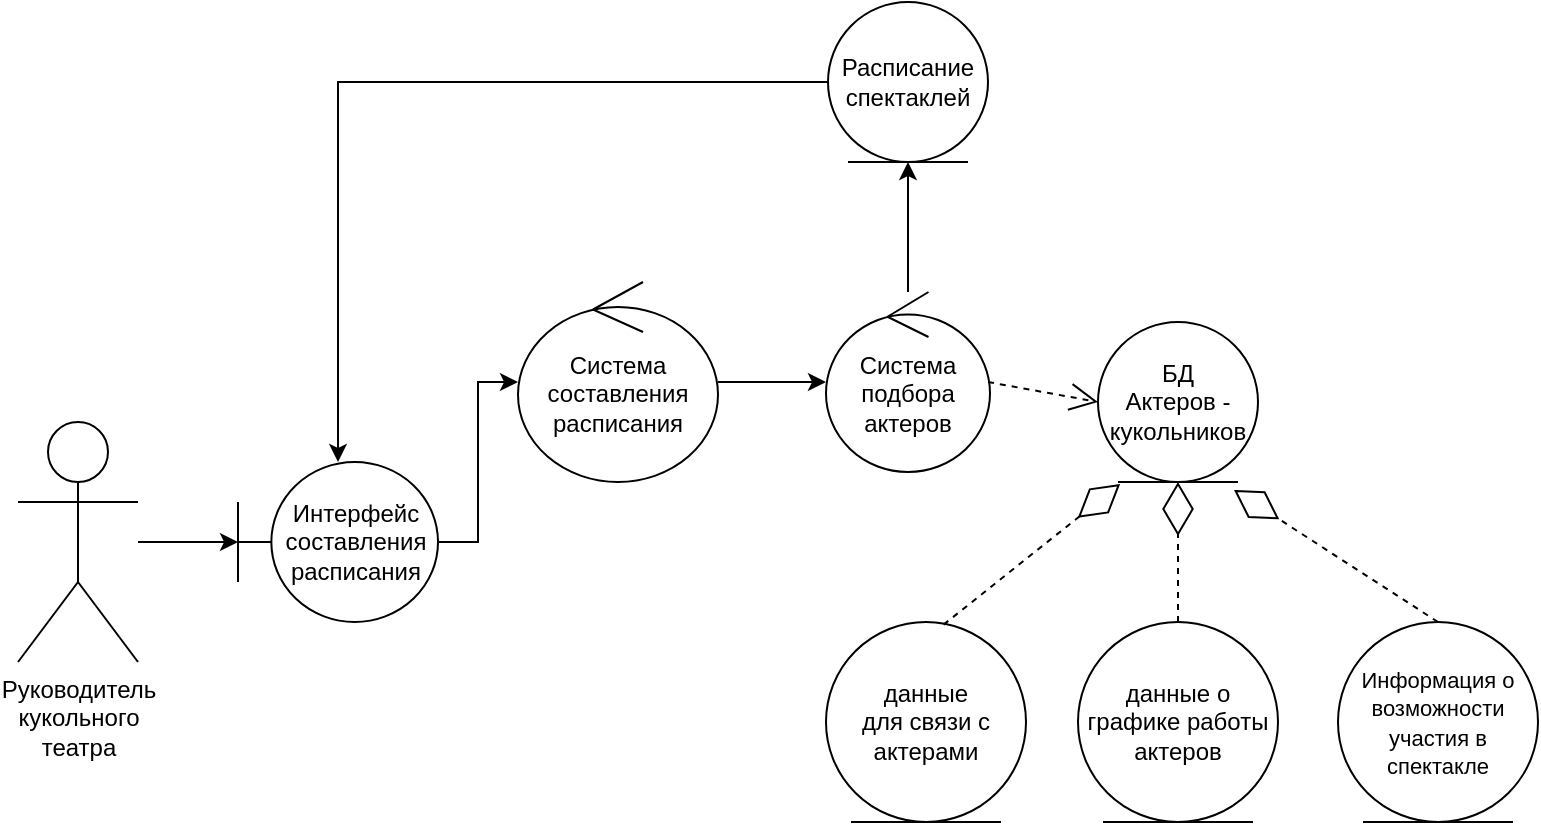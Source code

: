 <mxfile version="21.0.2" type="github">
  <diagram name="Страница 1" id="kRCKT5H8Iu0QMhoPxr9F">
    <mxGraphModel dx="2074" dy="1116" grid="1" gridSize="10" guides="1" tooltips="1" connect="1" arrows="1" fold="1" page="1" pageScale="1" pageWidth="827" pageHeight="1169" math="0" shadow="0">
      <root>
        <mxCell id="0" />
        <mxCell id="1" parent="0" />
        <mxCell id="oYJoJiECC2sfzW1jEDX5-9" value="" style="edgeStyle=orthogonalEdgeStyle;rounded=0;orthogonalLoop=1;jettySize=auto;html=1;" parent="1" source="oYJoJiECC2sfzW1jEDX5-1" target="oYJoJiECC2sfzW1jEDX5-8" edge="1">
          <mxGeometry relative="1" as="geometry" />
        </mxCell>
        <mxCell id="oYJoJiECC2sfzW1jEDX5-1" value="Руководитель&lt;br&gt;кукольного&lt;br&gt;театра" style="shape=umlActor;verticalLabelPosition=bottom;verticalAlign=top;html=1;outlineConnect=0;" parent="1" vertex="1">
          <mxGeometry x="10" y="350" width="60" height="120" as="geometry" />
        </mxCell>
        <mxCell id="xbdiUt_Ep4NAKgw_GGJt-21" style="edgeStyle=orthogonalEdgeStyle;rounded=0;orthogonalLoop=1;jettySize=auto;html=1;" edge="1" parent="1" source="oYJoJiECC2sfzW1jEDX5-3" target="oYJoJiECC2sfzW1jEDX5-8">
          <mxGeometry relative="1" as="geometry" />
        </mxCell>
        <mxCell id="oYJoJiECC2sfzW1jEDX5-3" value="Расписание&lt;br&gt;спектаклей" style="ellipse;shape=umlEntity;whiteSpace=wrap;html=1;" parent="1" vertex="1">
          <mxGeometry x="415" y="140" width="80" height="80" as="geometry" />
        </mxCell>
        <mxCell id="xbdiUt_Ep4NAKgw_GGJt-13" value="" style="edgeStyle=orthogonalEdgeStyle;rounded=0;orthogonalLoop=1;jettySize=auto;html=1;entryX=0;entryY=0.5;entryDx=0;entryDy=0;entryPerimeter=0;" edge="1" parent="1" source="oYJoJiECC2sfzW1jEDX5-8" target="xbdiUt_Ep4NAKgw_GGJt-11">
          <mxGeometry relative="1" as="geometry">
            <mxPoint x="275" y="340" as="targetPoint" />
          </mxGeometry>
        </mxCell>
        <mxCell id="oYJoJiECC2sfzW1jEDX5-8" value="Интерфейс&lt;br&gt;составления&lt;br&gt;расписания" style="shape=umlBoundary;whiteSpace=wrap;html=1;" parent="1" vertex="1">
          <mxGeometry x="120" y="370" width="100" height="80" as="geometry" />
        </mxCell>
        <mxCell id="xbdiUt_Ep4NAKgw_GGJt-1" value="БД&lt;br&gt;Актеров - кукольников" style="ellipse;shape=umlEntity;whiteSpace=wrap;html=1;" vertex="1" parent="1">
          <mxGeometry x="550" y="300" width="80" height="80" as="geometry" />
        </mxCell>
        <mxCell id="xbdiUt_Ep4NAKgw_GGJt-2" value="&lt;font style=&quot;font-size: 11px;&quot;&gt;Информация о возможности участия в спектакле&lt;/font&gt;" style="ellipse;shape=umlEntity;whiteSpace=wrap;html=1;" vertex="1" parent="1">
          <mxGeometry x="670" y="450" width="100" height="100" as="geometry" />
        </mxCell>
        <mxCell id="xbdiUt_Ep4NAKgw_GGJt-4" value="данные о графике работы&lt;br&gt;актеров" style="ellipse;shape=umlEntity;whiteSpace=wrap;html=1;" vertex="1" parent="1">
          <mxGeometry x="540" y="450" width="100" height="100" as="geometry" />
        </mxCell>
        <mxCell id="xbdiUt_Ep4NAKgw_GGJt-5" value="данные&lt;br&gt;для связи с&lt;br&gt;актерами" style="ellipse;shape=umlEntity;whiteSpace=wrap;html=1;" vertex="1" parent="1">
          <mxGeometry x="414" y="450" width="100" height="100" as="geometry" />
        </mxCell>
        <mxCell id="xbdiUt_Ep4NAKgw_GGJt-6" value="" style="endArrow=diamondThin;endFill=0;endSize=24;html=1;rounded=0;dashed=1;exitX=0.588;exitY=0.013;exitDx=0;exitDy=0;exitPerimeter=0;entryX=0.138;entryY=1.013;entryDx=0;entryDy=0;entryPerimeter=0;" edge="1" parent="1" source="xbdiUt_Ep4NAKgw_GGJt-5" target="xbdiUt_Ep4NAKgw_GGJt-1">
          <mxGeometry width="160" relative="1" as="geometry">
            <mxPoint x="512" y="480" as="sourcePoint" />
            <mxPoint x="672" y="480" as="targetPoint" />
          </mxGeometry>
        </mxCell>
        <mxCell id="xbdiUt_Ep4NAKgw_GGJt-8" value="" style="endArrow=diamondThin;endFill=0;endSize=24;html=1;rounded=0;dashed=1;exitX=0.5;exitY=0;exitDx=0;exitDy=0;entryX=0.5;entryY=1;entryDx=0;entryDy=0;" edge="1" parent="1" source="xbdiUt_Ep4NAKgw_GGJt-4" target="xbdiUt_Ep4NAKgw_GGJt-1">
          <mxGeometry width="160" relative="1" as="geometry">
            <mxPoint x="592" y="470" as="sourcePoint" />
            <mxPoint x="752" y="470" as="targetPoint" />
          </mxGeometry>
        </mxCell>
        <mxCell id="xbdiUt_Ep4NAKgw_GGJt-9" value="" style="endArrow=diamondThin;endFill=0;endSize=24;html=1;rounded=0;dashed=1;exitX=0.5;exitY=0;exitDx=0;exitDy=0;entryX=0.85;entryY=1.05;entryDx=0;entryDy=0;entryPerimeter=0;" edge="1" parent="1" source="xbdiUt_Ep4NAKgw_GGJt-2" target="xbdiUt_Ep4NAKgw_GGJt-1">
          <mxGeometry width="160" relative="1" as="geometry">
            <mxPoint x="652" y="420" as="sourcePoint" />
            <mxPoint x="812" y="420" as="targetPoint" />
          </mxGeometry>
        </mxCell>
        <mxCell id="xbdiUt_Ep4NAKgw_GGJt-16" value="" style="edgeStyle=orthogonalEdgeStyle;rounded=0;orthogonalLoop=1;jettySize=auto;html=1;" edge="1" parent="1" source="xbdiUt_Ep4NAKgw_GGJt-11" target="xbdiUt_Ep4NAKgw_GGJt-15">
          <mxGeometry relative="1" as="geometry" />
        </mxCell>
        <mxCell id="xbdiUt_Ep4NAKgw_GGJt-11" value="Система составления расписания" style="ellipse;shape=umlControl;whiteSpace=wrap;html=1;" vertex="1" parent="1">
          <mxGeometry x="260" y="280" width="100" height="100" as="geometry" />
        </mxCell>
        <mxCell id="xbdiUt_Ep4NAKgw_GGJt-20" value="" style="edgeStyle=orthogonalEdgeStyle;rounded=0;orthogonalLoop=1;jettySize=auto;html=1;" edge="1" parent="1" source="xbdiUt_Ep4NAKgw_GGJt-15" target="oYJoJiECC2sfzW1jEDX5-3">
          <mxGeometry relative="1" as="geometry" />
        </mxCell>
        <mxCell id="xbdiUt_Ep4NAKgw_GGJt-15" value="Система подбора&lt;br&gt;актеров" style="ellipse;shape=umlControl;whiteSpace=wrap;html=1;" vertex="1" parent="1">
          <mxGeometry x="414" y="285" width="82" height="90" as="geometry" />
        </mxCell>
        <mxCell id="xbdiUt_Ep4NAKgw_GGJt-17" value="" style="endArrow=open;dashed=1;endFill=0;endSize=12;html=1;rounded=0;exitX=0.988;exitY=0.5;exitDx=0;exitDy=0;exitPerimeter=0;entryX=0;entryY=0.5;entryDx=0;entryDy=0;" edge="1" parent="1" source="xbdiUt_Ep4NAKgw_GGJt-15" target="xbdiUt_Ep4NAKgw_GGJt-1">
          <mxGeometry width="160" relative="1" as="geometry">
            <mxPoint x="370" y="640" as="sourcePoint" />
            <mxPoint x="530" y="640" as="targetPoint" />
          </mxGeometry>
        </mxCell>
      </root>
    </mxGraphModel>
  </diagram>
</mxfile>
